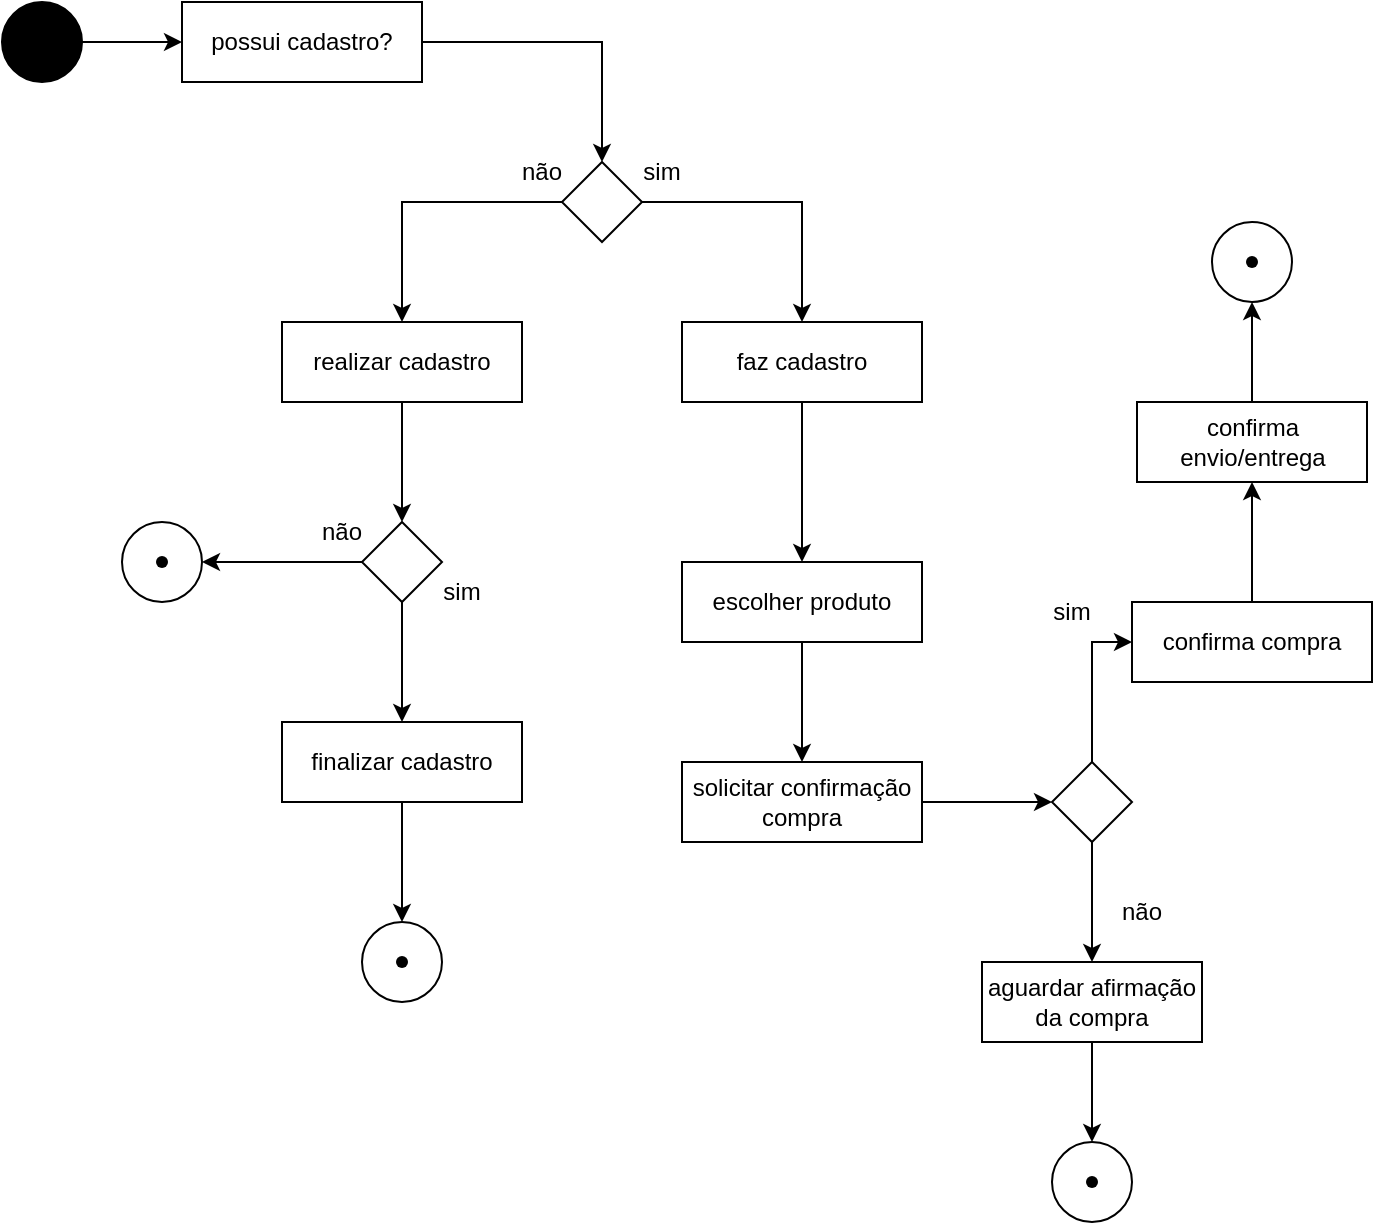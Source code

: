 <mxfile version="21.7.4" type="device">
  <diagram name="Page-1" id="c7488fd3-1785-93aa-aadb-54a6760d102a">
    <mxGraphModel dx="1434" dy="770" grid="1" gridSize="10" guides="1" tooltips="1" connect="1" arrows="1" fold="1" page="1" pageScale="1" pageWidth="1100" pageHeight="850" background="none" math="0" shadow="0">
      <root>
        <mxCell id="0" />
        <mxCell id="1" parent="0" />
        <mxCell id="kwaBSG2v5Bp63q4YvGtv-10" style="edgeStyle=orthogonalEdgeStyle;rounded=0;orthogonalLoop=1;jettySize=auto;html=1;exitX=1;exitY=0.5;exitDx=0;exitDy=0;entryX=0.5;entryY=0;entryDx=0;entryDy=0;" edge="1" parent="1" source="kwaBSG2v5Bp63q4YvGtv-2" target="kwaBSG2v5Bp63q4YvGtv-8">
          <mxGeometry relative="1" as="geometry" />
        </mxCell>
        <mxCell id="kwaBSG2v5Bp63q4YvGtv-2" value="possui cadastro?" style="rounded=0;whiteSpace=wrap;html=1;" vertex="1" parent="1">
          <mxGeometry x="250" y="160" width="120" height="40" as="geometry" />
        </mxCell>
        <mxCell id="kwaBSG2v5Bp63q4YvGtv-6" style="edgeStyle=orthogonalEdgeStyle;rounded=0;orthogonalLoop=1;jettySize=auto;html=1;entryX=0;entryY=0.5;entryDx=0;entryDy=0;exitX=1;exitY=0.5;exitDx=0;exitDy=0;" edge="1" parent="1" source="kwaBSG2v5Bp63q4YvGtv-79" target="kwaBSG2v5Bp63q4YvGtv-2">
          <mxGeometry relative="1" as="geometry">
            <mxPoint x="210" y="160" as="sourcePoint" />
          </mxGeometry>
        </mxCell>
        <mxCell id="kwaBSG2v5Bp63q4YvGtv-13" style="edgeStyle=orthogonalEdgeStyle;rounded=0;orthogonalLoop=1;jettySize=auto;html=1;exitX=0;exitY=0.5;exitDx=0;exitDy=0;entryX=0.5;entryY=0;entryDx=0;entryDy=0;" edge="1" parent="1" source="kwaBSG2v5Bp63q4YvGtv-8" target="kwaBSG2v5Bp63q4YvGtv-11">
          <mxGeometry relative="1" as="geometry" />
        </mxCell>
        <mxCell id="kwaBSG2v5Bp63q4YvGtv-22" style="edgeStyle=orthogonalEdgeStyle;rounded=0;orthogonalLoop=1;jettySize=auto;html=1;exitX=1;exitY=0.5;exitDx=0;exitDy=0;entryX=0.5;entryY=0;entryDx=0;entryDy=0;" edge="1" parent="1" source="kwaBSG2v5Bp63q4YvGtv-8" target="kwaBSG2v5Bp63q4YvGtv-20">
          <mxGeometry relative="1" as="geometry" />
        </mxCell>
        <mxCell id="kwaBSG2v5Bp63q4YvGtv-11" value="realizar cadastro" style="rounded=0;whiteSpace=wrap;html=1;" vertex="1" parent="1">
          <mxGeometry x="300" y="320" width="120" height="40" as="geometry" />
        </mxCell>
        <mxCell id="kwaBSG2v5Bp63q4YvGtv-20" value="faz cadastro" style="rounded=0;whiteSpace=wrap;html=1;" vertex="1" parent="1">
          <mxGeometry x="500" y="320" width="120" height="40" as="geometry" />
        </mxCell>
        <mxCell id="kwaBSG2v5Bp63q4YvGtv-23" value="" style="group" vertex="1" connectable="0" parent="1">
          <mxGeometry x="400" y="230" width="120" height="50" as="geometry" />
        </mxCell>
        <mxCell id="kwaBSG2v5Bp63q4YvGtv-8" value="" style="rhombus;whiteSpace=wrap;html=1;" vertex="1" parent="kwaBSG2v5Bp63q4YvGtv-23">
          <mxGeometry x="40" y="10" width="40" height="40" as="geometry" />
        </mxCell>
        <mxCell id="kwaBSG2v5Bp63q4YvGtv-15" value="não" style="text;html=1;strokeColor=none;fillColor=none;align=center;verticalAlign=middle;whiteSpace=wrap;rounded=0;" vertex="1" parent="kwaBSG2v5Bp63q4YvGtv-23">
          <mxGeometry width="60" height="30" as="geometry" />
        </mxCell>
        <mxCell id="kwaBSG2v5Bp63q4YvGtv-18" value="sim" style="text;html=1;strokeColor=none;fillColor=none;align=center;verticalAlign=middle;whiteSpace=wrap;rounded=0;" vertex="1" parent="kwaBSG2v5Bp63q4YvGtv-23">
          <mxGeometry x="60" width="60" height="30" as="geometry" />
        </mxCell>
        <mxCell id="kwaBSG2v5Bp63q4YvGtv-56" style="edgeStyle=orthogonalEdgeStyle;rounded=0;orthogonalLoop=1;jettySize=auto;html=1;" edge="1" parent="1" source="kwaBSG2v5Bp63q4YvGtv-24" target="kwaBSG2v5Bp63q4YvGtv-57">
          <mxGeometry relative="1" as="geometry">
            <mxPoint x="560" y="550" as="targetPoint" />
          </mxGeometry>
        </mxCell>
        <mxCell id="kwaBSG2v5Bp63q4YvGtv-24" value="escolher produto" style="rounded=0;whiteSpace=wrap;html=1;" vertex="1" parent="1">
          <mxGeometry x="500" y="440" width="120" height="40" as="geometry" />
        </mxCell>
        <mxCell id="kwaBSG2v5Bp63q4YvGtv-26" value="" style="endArrow=classic;html=1;rounded=0;entryX=0.5;entryY=0;entryDx=0;entryDy=0;exitX=0.5;exitY=1;exitDx=0;exitDy=0;" edge="1" parent="1" source="kwaBSG2v5Bp63q4YvGtv-20" target="kwaBSG2v5Bp63q4YvGtv-24">
          <mxGeometry width="50" height="50" relative="1" as="geometry">
            <mxPoint x="520" y="280" as="sourcePoint" />
            <mxPoint x="570" y="420" as="targetPoint" />
          </mxGeometry>
        </mxCell>
        <mxCell id="kwaBSG2v5Bp63q4YvGtv-33" style="edgeStyle=orthogonalEdgeStyle;rounded=0;orthogonalLoop=1;jettySize=auto;html=1;exitX=0;exitY=0.5;exitDx=0;exitDy=0;entryX=1;entryY=0.5;entryDx=0;entryDy=0;" edge="1" parent="1" source="kwaBSG2v5Bp63q4YvGtv-27" target="kwaBSG2v5Bp63q4YvGtv-43">
          <mxGeometry relative="1" as="geometry">
            <mxPoint x="260" y="440" as="targetPoint" />
          </mxGeometry>
        </mxCell>
        <mxCell id="kwaBSG2v5Bp63q4YvGtv-28" value="" style="endArrow=classic;html=1;rounded=0;exitX=0.5;exitY=1;exitDx=0;exitDy=0;entryX=0.5;entryY=0;entryDx=0;entryDy=0;" edge="1" parent="1" source="kwaBSG2v5Bp63q4YvGtv-11" target="kwaBSG2v5Bp63q4YvGtv-27">
          <mxGeometry width="50" height="50" relative="1" as="geometry">
            <mxPoint x="520" y="280" as="sourcePoint" />
            <mxPoint x="570" y="230" as="targetPoint" />
            <Array as="points">
              <mxPoint x="360" y="390" />
            </Array>
          </mxGeometry>
        </mxCell>
        <mxCell id="kwaBSG2v5Bp63q4YvGtv-38" value="" style="group" vertex="1" connectable="0" parent="1">
          <mxGeometry x="300" y="410" width="120" height="60" as="geometry" />
        </mxCell>
        <mxCell id="kwaBSG2v5Bp63q4YvGtv-27" value="" style="rhombus;whiteSpace=wrap;html=1;" vertex="1" parent="kwaBSG2v5Bp63q4YvGtv-38">
          <mxGeometry x="40" y="10" width="40" height="40" as="geometry" />
        </mxCell>
        <mxCell id="kwaBSG2v5Bp63q4YvGtv-36" value="sim" style="text;html=1;strokeColor=none;fillColor=none;align=center;verticalAlign=middle;whiteSpace=wrap;rounded=0;" vertex="1" parent="kwaBSG2v5Bp63q4YvGtv-38">
          <mxGeometry x="60" y="30" width="60" height="30" as="geometry" />
        </mxCell>
        <mxCell id="kwaBSG2v5Bp63q4YvGtv-37" value="não" style="text;html=1;strokeColor=none;fillColor=none;align=center;verticalAlign=middle;whiteSpace=wrap;rounded=0;" vertex="1" parent="kwaBSG2v5Bp63q4YvGtv-38">
          <mxGeometry width="60" height="30" as="geometry" />
        </mxCell>
        <mxCell id="kwaBSG2v5Bp63q4YvGtv-55" style="edgeStyle=orthogonalEdgeStyle;rounded=0;orthogonalLoop=1;jettySize=auto;html=1;entryX=0.5;entryY=0;entryDx=0;entryDy=0;" edge="1" parent="1" source="kwaBSG2v5Bp63q4YvGtv-39" target="kwaBSG2v5Bp63q4YvGtv-52">
          <mxGeometry relative="1" as="geometry" />
        </mxCell>
        <mxCell id="kwaBSG2v5Bp63q4YvGtv-39" value="finalizar cadastro" style="rounded=0;whiteSpace=wrap;html=1;" vertex="1" parent="1">
          <mxGeometry x="300" y="520" width="120" height="40" as="geometry" />
        </mxCell>
        <mxCell id="kwaBSG2v5Bp63q4YvGtv-40" style="edgeStyle=orthogonalEdgeStyle;rounded=0;orthogonalLoop=1;jettySize=auto;html=1;entryX=0.5;entryY=0;entryDx=0;entryDy=0;" edge="1" parent="1" source="kwaBSG2v5Bp63q4YvGtv-27" target="kwaBSG2v5Bp63q4YvGtv-39">
          <mxGeometry relative="1" as="geometry" />
        </mxCell>
        <mxCell id="kwaBSG2v5Bp63q4YvGtv-50" value="" style="group" vertex="1" connectable="0" parent="1">
          <mxGeometry x="220" y="420" width="40" height="40" as="geometry" />
        </mxCell>
        <mxCell id="kwaBSG2v5Bp63q4YvGtv-43" value="" style="ellipse;whiteSpace=wrap;html=1;aspect=fixed;" vertex="1" parent="kwaBSG2v5Bp63q4YvGtv-50">
          <mxGeometry width="40" height="40" as="geometry" />
        </mxCell>
        <mxCell id="kwaBSG2v5Bp63q4YvGtv-48" value="" style="shape=waypoint;sketch=0;fillStyle=solid;size=6;pointerEvents=1;points=[];fillColor=none;resizable=0;rotatable=0;perimeter=centerPerimeter;snapToPoint=1;" vertex="1" parent="kwaBSG2v5Bp63q4YvGtv-50">
          <mxGeometry x="10" y="10" width="20" height="20" as="geometry" />
        </mxCell>
        <mxCell id="kwaBSG2v5Bp63q4YvGtv-51" value="" style="group" vertex="1" connectable="0" parent="1">
          <mxGeometry x="340" y="620" width="40" height="40" as="geometry" />
        </mxCell>
        <mxCell id="kwaBSG2v5Bp63q4YvGtv-52" value="" style="ellipse;whiteSpace=wrap;html=1;aspect=fixed;" vertex="1" parent="kwaBSG2v5Bp63q4YvGtv-51">
          <mxGeometry width="40" height="40" as="geometry" />
        </mxCell>
        <mxCell id="kwaBSG2v5Bp63q4YvGtv-53" value="" style="shape=waypoint;sketch=0;fillStyle=solid;size=6;pointerEvents=1;points=[];fillColor=none;resizable=0;rotatable=0;perimeter=centerPerimeter;snapToPoint=1;" vertex="1" parent="kwaBSG2v5Bp63q4YvGtv-51">
          <mxGeometry x="10" y="10" width="20" height="20" as="geometry" />
        </mxCell>
        <mxCell id="kwaBSG2v5Bp63q4YvGtv-58" style="edgeStyle=orthogonalEdgeStyle;rounded=0;orthogonalLoop=1;jettySize=auto;html=1;" edge="1" parent="1" source="kwaBSG2v5Bp63q4YvGtv-57" target="kwaBSG2v5Bp63q4YvGtv-59">
          <mxGeometry relative="1" as="geometry">
            <mxPoint x="680" y="560" as="targetPoint" />
          </mxGeometry>
        </mxCell>
        <mxCell id="kwaBSG2v5Bp63q4YvGtv-57" value="solicitar confirmação compra" style="rounded=0;whiteSpace=wrap;html=1;" vertex="1" parent="1">
          <mxGeometry x="500" y="540" width="120" height="40" as="geometry" />
        </mxCell>
        <mxCell id="kwaBSG2v5Bp63q4YvGtv-62" style="edgeStyle=orthogonalEdgeStyle;rounded=0;orthogonalLoop=1;jettySize=auto;html=1;" edge="1" parent="1" source="kwaBSG2v5Bp63q4YvGtv-59" target="kwaBSG2v5Bp63q4YvGtv-63">
          <mxGeometry relative="1" as="geometry">
            <mxPoint x="705" y="630" as="targetPoint" />
          </mxGeometry>
        </mxCell>
        <mxCell id="kwaBSG2v5Bp63q4YvGtv-65" style="edgeStyle=orthogonalEdgeStyle;rounded=0;orthogonalLoop=1;jettySize=auto;html=1;entryX=0;entryY=0.5;entryDx=0;entryDy=0;" edge="1" parent="1" source="kwaBSG2v5Bp63q4YvGtv-59" target="kwaBSG2v5Bp63q4YvGtv-66">
          <mxGeometry relative="1" as="geometry">
            <mxPoint x="705" y="500" as="targetPoint" />
          </mxGeometry>
        </mxCell>
        <mxCell id="kwaBSG2v5Bp63q4YvGtv-59" value="" style="rhombus;whiteSpace=wrap;html=1;" vertex="1" parent="1">
          <mxGeometry x="685" y="540" width="40" height="40" as="geometry" />
        </mxCell>
        <mxCell id="kwaBSG2v5Bp63q4YvGtv-75" style="edgeStyle=orthogonalEdgeStyle;rounded=0;orthogonalLoop=1;jettySize=auto;html=1;entryX=0.5;entryY=0;entryDx=0;entryDy=0;" edge="1" parent="1" source="kwaBSG2v5Bp63q4YvGtv-63" target="kwaBSG2v5Bp63q4YvGtv-77">
          <mxGeometry relative="1" as="geometry">
            <mxPoint x="705" y="730" as="targetPoint" />
          </mxGeometry>
        </mxCell>
        <mxCell id="kwaBSG2v5Bp63q4YvGtv-63" value="aguardar afirmação da compra" style="rounded=0;whiteSpace=wrap;html=1;" vertex="1" parent="1">
          <mxGeometry x="650" y="640" width="110" height="40" as="geometry" />
        </mxCell>
        <mxCell id="kwaBSG2v5Bp63q4YvGtv-64" value="não" style="text;html=1;strokeColor=none;fillColor=none;align=center;verticalAlign=middle;whiteSpace=wrap;rounded=0;" vertex="1" parent="1">
          <mxGeometry x="700" y="600" width="60" height="30" as="geometry" />
        </mxCell>
        <mxCell id="kwaBSG2v5Bp63q4YvGtv-68" style="edgeStyle=orthogonalEdgeStyle;rounded=0;orthogonalLoop=1;jettySize=auto;html=1;" edge="1" parent="1" source="kwaBSG2v5Bp63q4YvGtv-66" target="kwaBSG2v5Bp63q4YvGtv-69">
          <mxGeometry relative="1" as="geometry">
            <mxPoint x="785" y="390" as="targetPoint" />
          </mxGeometry>
        </mxCell>
        <mxCell id="kwaBSG2v5Bp63q4YvGtv-66" value="confirma compra" style="rounded=0;whiteSpace=wrap;html=1;" vertex="1" parent="1">
          <mxGeometry x="725" y="460" width="120" height="40" as="geometry" />
        </mxCell>
        <mxCell id="kwaBSG2v5Bp63q4YvGtv-67" value="sim" style="text;html=1;strokeColor=none;fillColor=none;align=center;verticalAlign=middle;whiteSpace=wrap;rounded=0;" vertex="1" parent="1">
          <mxGeometry x="665" y="450" width="60" height="30" as="geometry" />
        </mxCell>
        <mxCell id="kwaBSG2v5Bp63q4YvGtv-70" style="edgeStyle=orthogonalEdgeStyle;rounded=0;orthogonalLoop=1;jettySize=auto;html=1;entryX=0.5;entryY=1;entryDx=0;entryDy=0;" edge="1" parent="1" source="kwaBSG2v5Bp63q4YvGtv-69" target="kwaBSG2v5Bp63q4YvGtv-72">
          <mxGeometry relative="1" as="geometry">
            <mxPoint x="782.5" y="310" as="targetPoint" />
          </mxGeometry>
        </mxCell>
        <mxCell id="kwaBSG2v5Bp63q4YvGtv-69" value="confirma envio/entrega" style="rounded=0;whiteSpace=wrap;html=1;" vertex="1" parent="1">
          <mxGeometry x="727.5" y="360" width="115" height="40" as="geometry" />
        </mxCell>
        <mxCell id="kwaBSG2v5Bp63q4YvGtv-71" value="" style="group" vertex="1" connectable="0" parent="1">
          <mxGeometry x="765" y="270" width="40" height="40" as="geometry" />
        </mxCell>
        <mxCell id="kwaBSG2v5Bp63q4YvGtv-72" value="" style="ellipse;whiteSpace=wrap;html=1;aspect=fixed;" vertex="1" parent="kwaBSG2v5Bp63q4YvGtv-71">
          <mxGeometry width="40" height="40" as="geometry" />
        </mxCell>
        <mxCell id="kwaBSG2v5Bp63q4YvGtv-73" value="" style="shape=waypoint;sketch=0;fillStyle=solid;size=6;pointerEvents=1;points=[];fillColor=none;resizable=0;rotatable=0;perimeter=centerPerimeter;snapToPoint=1;" vertex="1" parent="kwaBSG2v5Bp63q4YvGtv-71">
          <mxGeometry x="10" y="10" width="20" height="20" as="geometry" />
        </mxCell>
        <mxCell id="kwaBSG2v5Bp63q4YvGtv-76" value="" style="group" vertex="1" connectable="0" parent="1">
          <mxGeometry x="685" y="730" width="40" height="40" as="geometry" />
        </mxCell>
        <mxCell id="kwaBSG2v5Bp63q4YvGtv-77" value="" style="ellipse;whiteSpace=wrap;html=1;aspect=fixed;" vertex="1" parent="kwaBSG2v5Bp63q4YvGtv-76">
          <mxGeometry width="40" height="40" as="geometry" />
        </mxCell>
        <mxCell id="kwaBSG2v5Bp63q4YvGtv-78" value="" style="shape=waypoint;sketch=0;fillStyle=solid;size=6;pointerEvents=1;points=[];fillColor=none;resizable=0;rotatable=0;perimeter=centerPerimeter;snapToPoint=1;" vertex="1" parent="kwaBSG2v5Bp63q4YvGtv-76">
          <mxGeometry x="10" y="10" width="20" height="20" as="geometry" />
        </mxCell>
        <mxCell id="kwaBSG2v5Bp63q4YvGtv-79" value="" style="ellipse;whiteSpace=wrap;html=1;aspect=fixed;labelBackgroundColor=#000000;fillColor=#000000;" vertex="1" parent="1">
          <mxGeometry x="160" y="160" width="40" height="40" as="geometry" />
        </mxCell>
      </root>
    </mxGraphModel>
  </diagram>
</mxfile>
